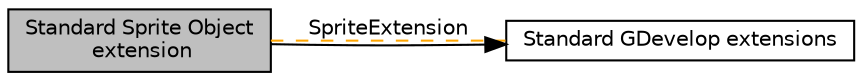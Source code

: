 digraph "Standard Sprite Object extension"
{
  edge [fontname="Helvetica",fontsize="10",labelfontname="Helvetica",labelfontsize="10"];
  node [fontname="Helvetica",fontsize="10",shape=record];
  rankdir=LR;
  Node0 [label="Standard Sprite Object\l extension",height=0.2,width=0.4,color="black", fillcolor="grey75", style="filled", fontcolor="black"];
  Node1 [label="Standard GDevelop extensions",height=0.2,width=0.4,color="black", fillcolor="white", style="filled",URL="$df/d1f/group___builtin_extensions.html"];
  Node1->Node0 [shape=plaintext, dir="back", style="solid"];
  Node0->Node1 [shape=plaintext, label="SpriteExtension", color="orange", dir="none", style="dashed"];
}
